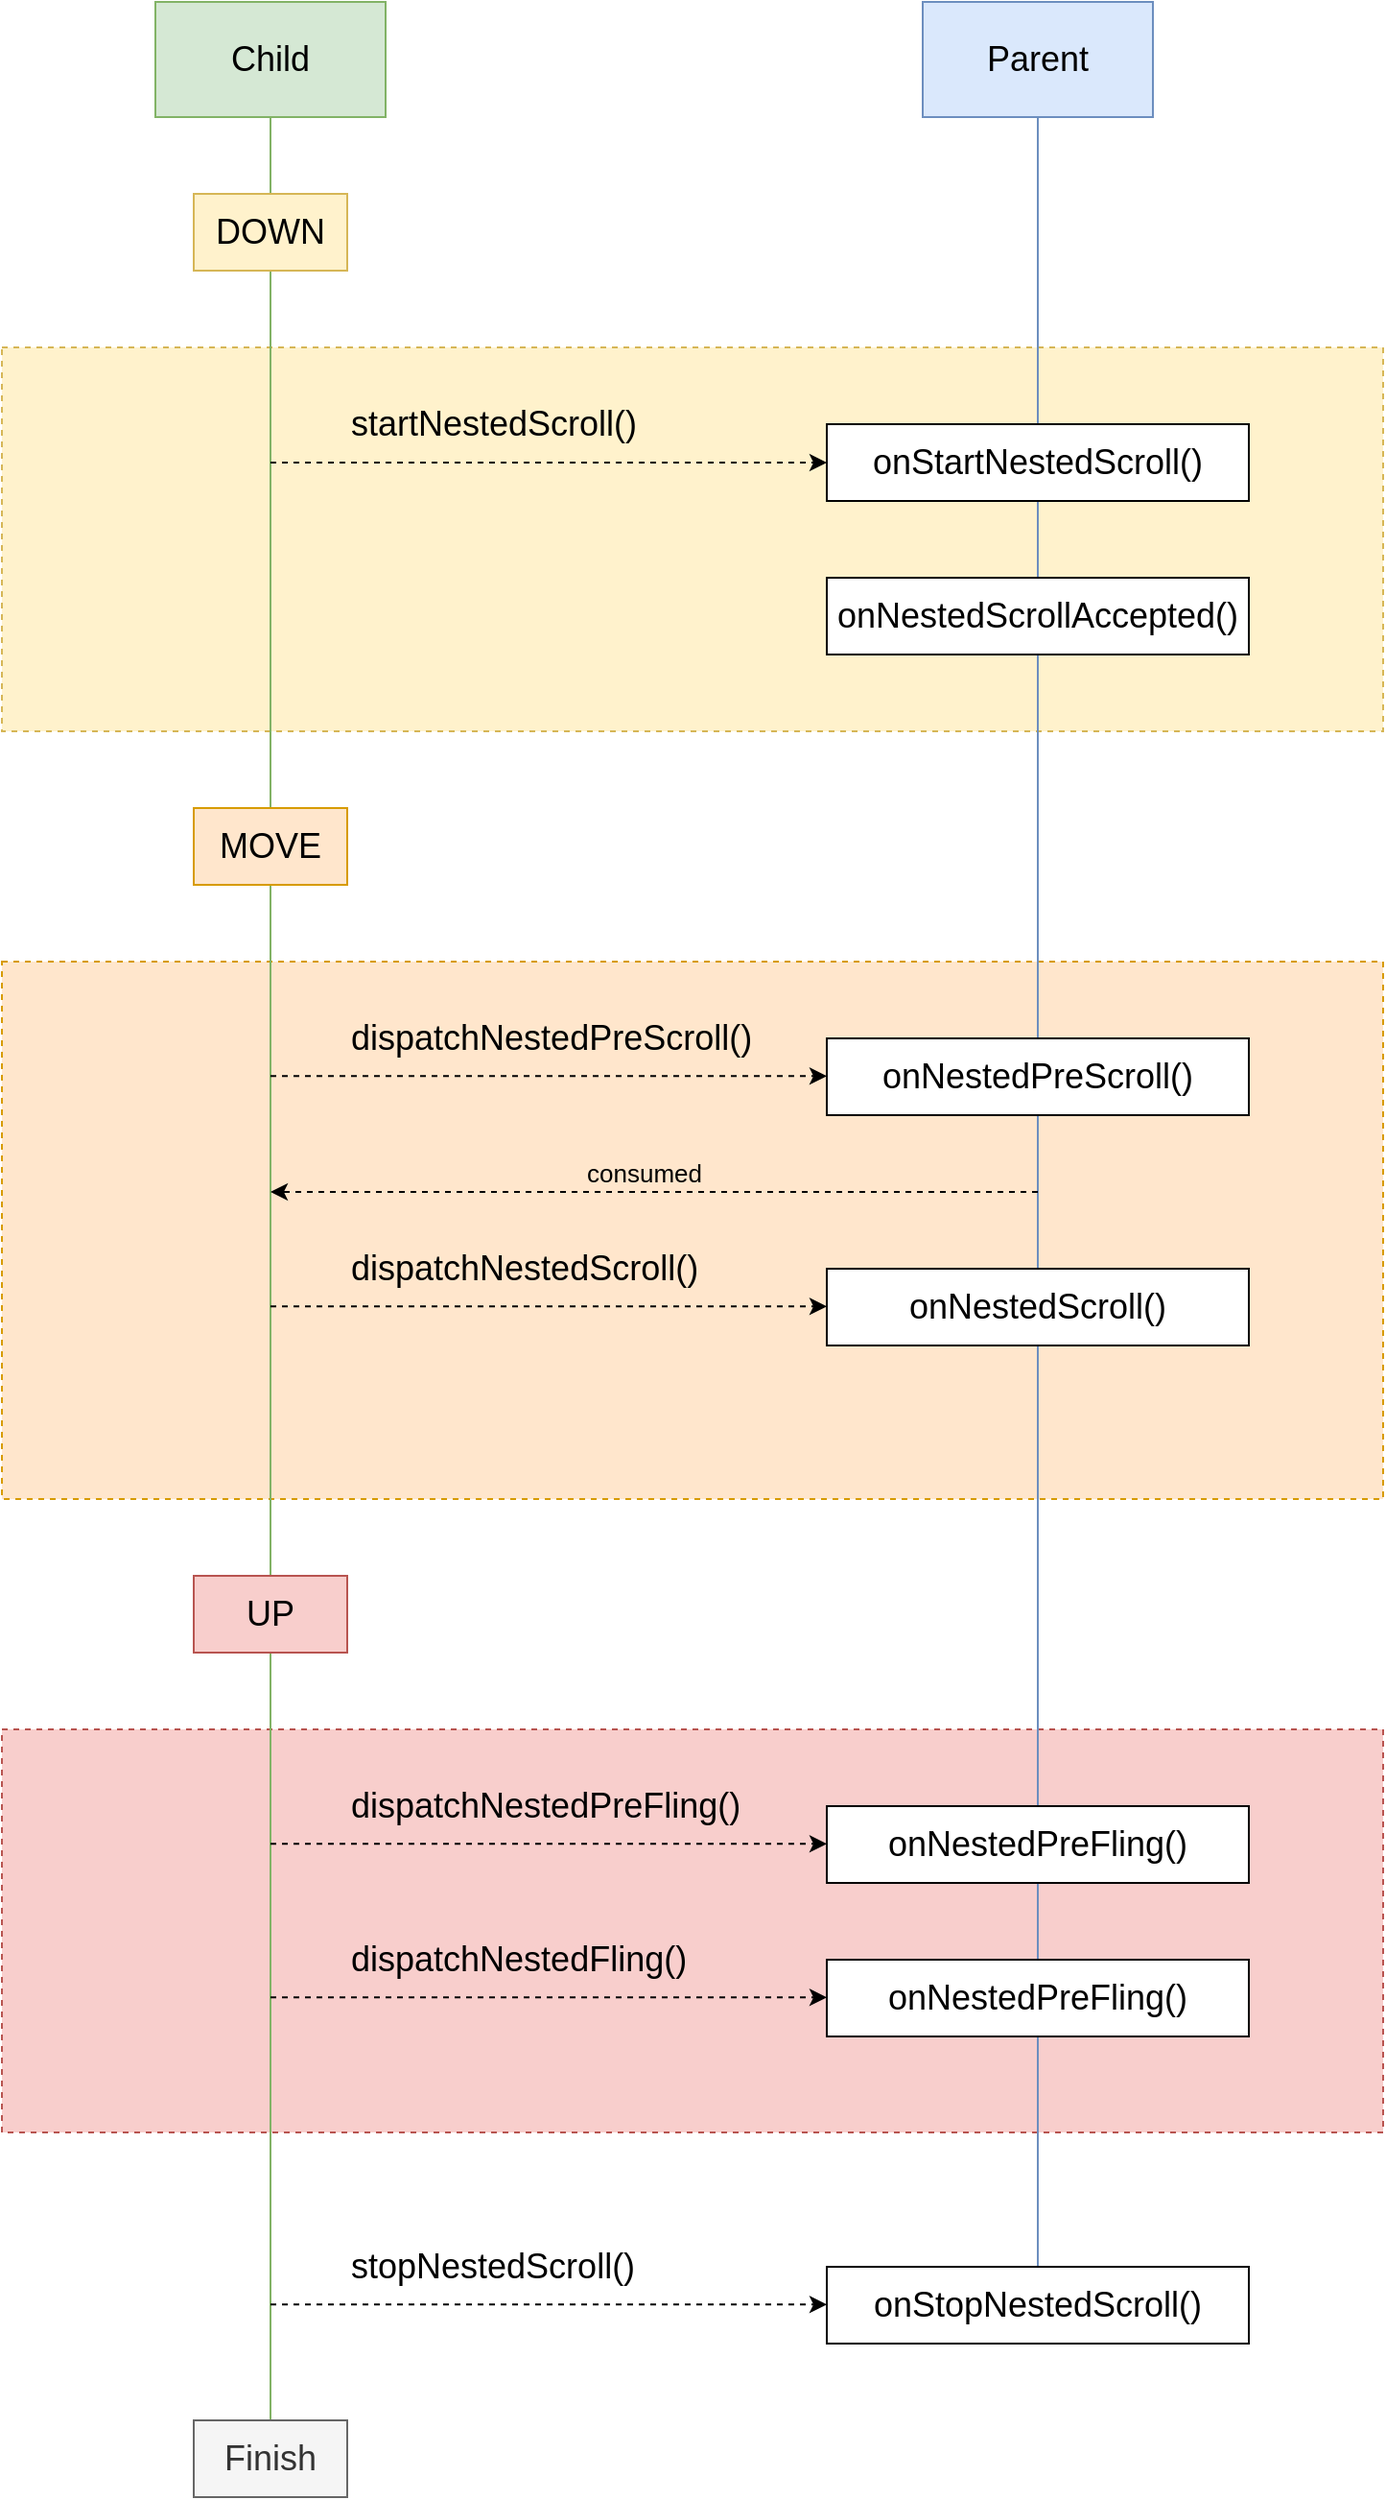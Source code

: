 <mxfile version="12.9.6" type="device"><diagram id="cUfoJqYL91CMsXKOIreg" name="Page-1"><mxGraphModel dx="919" dy="519" grid="1" gridSize="10" guides="1" tooltips="1" connect="1" arrows="1" fold="1" page="1" pageScale="1" pageWidth="827" pageHeight="1169" math="0" shadow="0"><root><mxCell id="0"/><mxCell id="1" parent="0"/><mxCell id="ngMWyCNAhKoMH_PetOh0-36" value="" style="rounded=0;whiteSpace=wrap;html=1;fontSize=18;fillColor=#f8cecc;dashed=1;strokeColor=#b85450;" vertex="1" parent="1"><mxGeometry x="40" y="960" width="720" height="210" as="geometry"/></mxCell><mxCell id="ngMWyCNAhKoMH_PetOh0-34" value="" style="rounded=0;whiteSpace=wrap;html=1;fontSize=18;fillColor=#ffe6cc;dashed=1;strokeColor=#d79b00;" vertex="1" parent="1"><mxGeometry x="40" y="560" width="720" height="280" as="geometry"/></mxCell><mxCell id="ngMWyCNAhKoMH_PetOh0-17" value="" style="rounded=0;whiteSpace=wrap;html=1;fontSize=18;fillColor=#fff2cc;dashed=1;strokeColor=#d6b656;" vertex="1" parent="1"><mxGeometry x="40" y="240" width="720" height="200" as="geometry"/></mxCell><mxCell id="ngMWyCNAhKoMH_PetOh0-6" style="edgeStyle=orthogonalEdgeStyle;orthogonalLoop=1;jettySize=auto;html=1;entryX=0.5;entryY=0;entryDx=0;entryDy=0;fontSize=18;rounded=0;endArrow=none;endFill=0;fillColor=#d5e8d4;strokeColor=#82b366;" edge="1" parent="1" source="ngMWyCNAhKoMH_PetOh0-1" target="ngMWyCNAhKoMH_PetOh0-3"><mxGeometry relative="1" as="geometry"/></mxCell><mxCell id="ngMWyCNAhKoMH_PetOh0-1" value="Child" style="rounded=0;whiteSpace=wrap;html=1;fillColor=#d5e8d4;strokeColor=#82b366;fontSize=18;" vertex="1" parent="1"><mxGeometry x="120" y="60" width="120" height="60" as="geometry"/></mxCell><mxCell id="ngMWyCNAhKoMH_PetOh0-22" style="edgeStyle=orthogonalEdgeStyle;rounded=0;orthogonalLoop=1;jettySize=auto;html=1;endArrow=none;endFill=0;fontSize=18;fillColor=#dae8fc;strokeColor=#6c8ebf;" edge="1" parent="1" source="ngMWyCNAhKoMH_PetOh0-2" target="ngMWyCNAhKoMH_PetOh0-8"><mxGeometry relative="1" as="geometry"/></mxCell><mxCell id="ngMWyCNAhKoMH_PetOh0-2" value="Parent" style="rounded=0;whiteSpace=wrap;html=1;fillColor=#dae8fc;strokeColor=#6c8ebf;fontSize=18;" vertex="1" parent="1"><mxGeometry x="520" y="60" width="120" height="60" as="geometry"/></mxCell><mxCell id="ngMWyCNAhKoMH_PetOh0-10" value="" style="edgeStyle=orthogonalEdgeStyle;rounded=0;orthogonalLoop=1;jettySize=auto;html=1;endArrow=none;endFill=0;fontSize=18;fillColor=#d5e8d4;strokeColor=#82b366;" edge="1" parent="1" source="ngMWyCNAhKoMH_PetOh0-3" target="ngMWyCNAhKoMH_PetOh0-9"><mxGeometry relative="1" as="geometry"/></mxCell><mxCell id="ngMWyCNAhKoMH_PetOh0-3" value="DOWN" style="rounded=0;whiteSpace=wrap;html=1;fontSize=18;fillColor=#fff2cc;strokeColor=#d6b656;" vertex="1" parent="1"><mxGeometry x="140" y="160" width="80" height="40" as="geometry"/></mxCell><mxCell id="ngMWyCNAhKoMH_PetOh0-28" style="edgeStyle=orthogonalEdgeStyle;rounded=0;orthogonalLoop=1;jettySize=auto;html=1;entryX=0.5;entryY=0;entryDx=0;entryDy=0;endArrow=none;endFill=0;fontSize=18;fillColor=#d5e8d4;strokeColor=#82b366;" edge="1" parent="1" source="ngMWyCNAhKoMH_PetOh0-9" target="ngMWyCNAhKoMH_PetOh0-27"><mxGeometry relative="1" as="geometry"/></mxCell><mxCell id="ngMWyCNAhKoMH_PetOh0-9" value="MOVE" style="rounded=0;whiteSpace=wrap;html=1;fontSize=18;fillColor=#ffe6cc;strokeColor=#d79b00;" vertex="1" parent="1"><mxGeometry x="140" y="480" width="80" height="40" as="geometry"/></mxCell><mxCell id="ngMWyCNAhKoMH_PetOh0-23" style="edgeStyle=orthogonalEdgeStyle;rounded=0;orthogonalLoop=1;jettySize=auto;html=1;entryX=0.5;entryY=0;entryDx=0;entryDy=0;endArrow=none;endFill=0;fontSize=18;fillColor=#dae8fc;strokeColor=#6c8ebf;" edge="1" parent="1" source="ngMWyCNAhKoMH_PetOh0-8" target="ngMWyCNAhKoMH_PetOh0-16"><mxGeometry relative="1" as="geometry"/></mxCell><mxCell id="ngMWyCNAhKoMH_PetOh0-8" value="onStartNestedScroll()" style="rounded=0;whiteSpace=wrap;html=1;fontSize=18;" vertex="1" parent="1"><mxGeometry x="470" y="280" width="220" height="40" as="geometry"/></mxCell><mxCell id="ngMWyCNAhKoMH_PetOh0-24" style="edgeStyle=orthogonalEdgeStyle;rounded=0;orthogonalLoop=1;jettySize=auto;html=1;entryX=0.5;entryY=0;entryDx=0;entryDy=0;endArrow=none;endFill=0;fontSize=18;fillColor=#dae8fc;strokeColor=#6c8ebf;" edge="1" parent="1" source="ngMWyCNAhKoMH_PetOh0-16" target="ngMWyCNAhKoMH_PetOh0-18"><mxGeometry relative="1" as="geometry"/></mxCell><mxCell id="ngMWyCNAhKoMH_PetOh0-16" value="onNestedScrollAccepted()" style="rounded=0;whiteSpace=wrap;html=1;fontSize=18;" vertex="1" parent="1"><mxGeometry x="470" y="360" width="220" height="40" as="geometry"/></mxCell><mxCell id="ngMWyCNAhKoMH_PetOh0-26" style="edgeStyle=orthogonalEdgeStyle;rounded=0;orthogonalLoop=1;jettySize=auto;html=1;entryX=0.5;entryY=0;entryDx=0;entryDy=0;endArrow=none;endFill=0;fontSize=18;fillColor=#dae8fc;strokeColor=#6c8ebf;" edge="1" parent="1" source="ngMWyCNAhKoMH_PetOh0-18" target="ngMWyCNAhKoMH_PetOh0-25"><mxGeometry relative="1" as="geometry"/></mxCell><mxCell id="ngMWyCNAhKoMH_PetOh0-18" value="onNestedPreScroll()" style="rounded=0;whiteSpace=wrap;html=1;fontSize=18;" vertex="1" parent="1"><mxGeometry x="470" y="600" width="220" height="40" as="geometry"/></mxCell><mxCell id="ngMWyCNAhKoMH_PetOh0-20" value="dispatchNestedPreScroll()" style="text;html=1;strokeColor=none;fillColor=none;align=left;verticalAlign=middle;whiteSpace=wrap;rounded=0;fontSize=18;" vertex="1" parent="1"><mxGeometry x="220" y="590" width="220" height="20" as="geometry"/></mxCell><mxCell id="ngMWyCNAhKoMH_PetOh0-21" value="&lt;span style=&quot;text-align: center&quot;&gt;startNestedScroll()&lt;/span&gt;" style="text;html=1;strokeColor=none;fillColor=none;align=left;verticalAlign=middle;whiteSpace=wrap;rounded=0;fontSize=18;" vertex="1" parent="1"><mxGeometry x="220" y="270" width="220" height="20" as="geometry"/></mxCell><mxCell id="ngMWyCNAhKoMH_PetOh0-38" style="edgeStyle=orthogonalEdgeStyle;rounded=0;orthogonalLoop=1;jettySize=auto;html=1;endArrow=none;endFill=0;fontSize=13;fillColor=#dae8fc;strokeColor=#6c8ebf;" edge="1" parent="1" source="ngMWyCNAhKoMH_PetOh0-25" target="ngMWyCNAhKoMH_PetOh0-35"><mxGeometry relative="1" as="geometry"/></mxCell><mxCell id="ngMWyCNAhKoMH_PetOh0-25" value="onNestedScroll()" style="rounded=0;whiteSpace=wrap;html=1;fontSize=18;" vertex="1" parent="1"><mxGeometry x="470" y="720" width="220" height="40" as="geometry"/></mxCell><mxCell id="ngMWyCNAhKoMH_PetOh0-44" style="edgeStyle=orthogonalEdgeStyle;rounded=0;orthogonalLoop=1;jettySize=auto;html=1;entryX=0.5;entryY=0;entryDx=0;entryDy=0;endArrow=none;endFill=0;fontSize=13;fillColor=#d5e8d4;strokeColor=#82b366;" edge="1" parent="1" source="ngMWyCNAhKoMH_PetOh0-27" target="ngMWyCNAhKoMH_PetOh0-42"><mxGeometry relative="1" as="geometry"/></mxCell><mxCell id="ngMWyCNAhKoMH_PetOh0-27" value="UP" style="rounded=0;whiteSpace=wrap;html=1;fontSize=18;fillColor=#f8cecc;strokeColor=#b85450;" vertex="1" parent="1"><mxGeometry x="140" y="880" width="80" height="40" as="geometry"/></mxCell><mxCell id="ngMWyCNAhKoMH_PetOh0-30" value="dispatchNestedScroll()" style="text;html=1;strokeColor=none;fillColor=none;align=left;verticalAlign=middle;whiteSpace=wrap;rounded=0;fontSize=18;" vertex="1" parent="1"><mxGeometry x="220" y="710" width="220" height="20" as="geometry"/></mxCell><mxCell id="ngMWyCNAhKoMH_PetOh0-32" value="" style="endArrow=classic;html=1;fontSize=18;dashed=1;" edge="1" parent="1"><mxGeometry width="50" height="50" relative="1" as="geometry"><mxPoint x="580" y="680" as="sourcePoint"/><mxPoint x="180" y="680" as="targetPoint"/></mxGeometry></mxCell><mxCell id="ngMWyCNAhKoMH_PetOh0-33" value="consumed" style="text;html=1;strokeColor=none;fillColor=none;align=center;verticalAlign=middle;whiteSpace=wrap;rounded=0;fontSize=13;" vertex="1" parent="1"><mxGeometry x="340" y="660" width="70" height="20" as="geometry"/></mxCell><mxCell id="ngMWyCNAhKoMH_PetOh0-50" value="" style="edgeStyle=orthogonalEdgeStyle;rounded=0;orthogonalLoop=1;jettySize=auto;html=1;endArrow=none;endFill=0;fontSize=13;fillColor=#dae8fc;strokeColor=#6c8ebf;" edge="1" parent="1" source="ngMWyCNAhKoMH_PetOh0-35" target="ngMWyCNAhKoMH_PetOh0-48"><mxGeometry relative="1" as="geometry"/></mxCell><mxCell id="ngMWyCNAhKoMH_PetOh0-35" value="onNestedPreFling()" style="rounded=0;whiteSpace=wrap;html=1;fontSize=18;" vertex="1" parent="1"><mxGeometry x="470" y="1000" width="220" height="40" as="geometry"/></mxCell><mxCell id="ngMWyCNAhKoMH_PetOh0-39" value="" style="endArrow=classic;html=1;fontSize=13;entryX=0;entryY=0.5;entryDx=0;entryDy=0;dashed=1;" edge="1" parent="1" target="ngMWyCNAhKoMH_PetOh0-8"><mxGeometry width="50" height="50" relative="1" as="geometry"><mxPoint x="180" y="300" as="sourcePoint"/><mxPoint x="380" y="330" as="targetPoint"/></mxGeometry></mxCell><mxCell id="ngMWyCNAhKoMH_PetOh0-40" value="" style="endArrow=classic;html=1;fontSize=13;entryX=0;entryY=0.5;entryDx=0;entryDy=0;dashed=1;" edge="1" parent="1"><mxGeometry width="50" height="50" relative="1" as="geometry"><mxPoint x="180" y="619.66" as="sourcePoint"/><mxPoint x="470" y="619.66" as="targetPoint"/></mxGeometry></mxCell><mxCell id="ngMWyCNAhKoMH_PetOh0-41" value="" style="endArrow=classic;html=1;fontSize=13;entryX=0;entryY=0.5;entryDx=0;entryDy=0;dashed=1;" edge="1" parent="1"><mxGeometry width="50" height="50" relative="1" as="geometry"><mxPoint x="180" y="739.66" as="sourcePoint"/><mxPoint x="470" y="739.66" as="targetPoint"/></mxGeometry></mxCell><mxCell id="ngMWyCNAhKoMH_PetOh0-42" value="Finish" style="rounded=0;whiteSpace=wrap;html=1;fontSize=18;fillColor=#f5f5f5;strokeColor=#666666;fontColor=#333333;" vertex="1" parent="1"><mxGeometry x="140" y="1320" width="80" height="40" as="geometry"/></mxCell><mxCell id="ngMWyCNAhKoMH_PetOh0-51" style="edgeStyle=orthogonalEdgeStyle;rounded=0;orthogonalLoop=1;jettySize=auto;html=1;entryX=0.5;entryY=0;entryDx=0;entryDy=0;endArrow=none;endFill=0;fontSize=13;fillColor=#dae8fc;strokeColor=#6c8ebf;" edge="1" parent="1" source="ngMWyCNAhKoMH_PetOh0-48" target="ngMWyCNAhKoMH_PetOh0-49"><mxGeometry relative="1" as="geometry"/></mxCell><mxCell id="ngMWyCNAhKoMH_PetOh0-48" value="onNestedPreFling()" style="rounded=0;whiteSpace=wrap;html=1;fontSize=18;" vertex="1" parent="1"><mxGeometry x="470" y="1080" width="220" height="40" as="geometry"/></mxCell><mxCell id="ngMWyCNAhKoMH_PetOh0-49" value="onStopNestedScroll()" style="rounded=0;whiteSpace=wrap;html=1;fontSize=18;" vertex="1" parent="1"><mxGeometry x="470" y="1240" width="220" height="40" as="geometry"/></mxCell><mxCell id="ngMWyCNAhKoMH_PetOh0-52" value="stopNestedScroll()" style="text;html=1;strokeColor=none;fillColor=none;align=left;verticalAlign=middle;whiteSpace=wrap;rounded=0;fontSize=18;" vertex="1" parent="1"><mxGeometry x="220" y="1230" width="220" height="20" as="geometry"/></mxCell><mxCell id="ngMWyCNAhKoMH_PetOh0-53" value="" style="endArrow=classic;html=1;fontSize=13;entryX=0;entryY=0.5;entryDx=0;entryDy=0;dashed=1;" edge="1" parent="1"><mxGeometry width="50" height="50" relative="1" as="geometry"><mxPoint x="180" y="1259.66" as="sourcePoint"/><mxPoint x="470" y="1259.66" as="targetPoint"/></mxGeometry></mxCell><mxCell id="ngMWyCNAhKoMH_PetOh0-54" value="dispatchNestedPreFling()" style="text;html=1;strokeColor=none;fillColor=none;align=left;verticalAlign=middle;whiteSpace=wrap;rounded=0;fontSize=18;" vertex="1" parent="1"><mxGeometry x="220" y="990" width="220" height="20" as="geometry"/></mxCell><mxCell id="ngMWyCNAhKoMH_PetOh0-55" value="" style="endArrow=classic;html=1;fontSize=13;entryX=0;entryY=0.5;entryDx=0;entryDy=0;dashed=1;" edge="1" parent="1"><mxGeometry width="50" height="50" relative="1" as="geometry"><mxPoint x="180" y="1019.66" as="sourcePoint"/><mxPoint x="470" y="1019.66" as="targetPoint"/></mxGeometry></mxCell><mxCell id="ngMWyCNAhKoMH_PetOh0-56" value="dispatchNestedFling()" style="text;html=1;strokeColor=none;fillColor=none;align=left;verticalAlign=middle;whiteSpace=wrap;rounded=0;fontSize=18;" vertex="1" parent="1"><mxGeometry x="220" y="1070" width="220" height="20" as="geometry"/></mxCell><mxCell id="ngMWyCNAhKoMH_PetOh0-57" value="" style="endArrow=classic;html=1;fontSize=13;entryX=0;entryY=0.5;entryDx=0;entryDy=0;dashed=1;" edge="1" parent="1"><mxGeometry width="50" height="50" relative="1" as="geometry"><mxPoint x="180" y="1099.66" as="sourcePoint"/><mxPoint x="470" y="1099.66" as="targetPoint"/></mxGeometry></mxCell></root></mxGraphModel></diagram></mxfile>